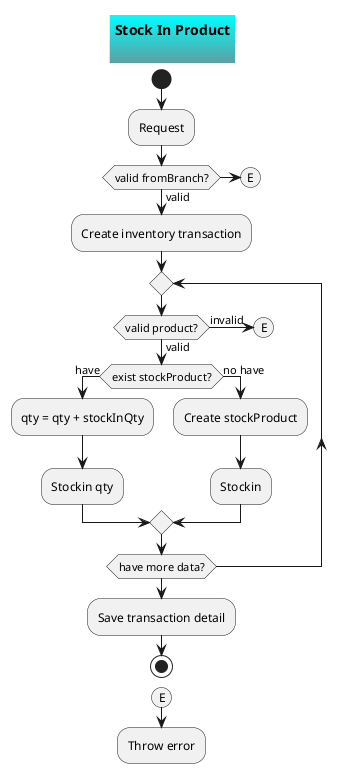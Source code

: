 @startuml
skinparam titleBackgroundColor Aqua-CadetBlue
skinparam TitleFontSize 14
title **Stock In Product**\n

start
:Request;
if(valid fromBranch?) then(valid)
    :Create inventory transaction;
    repeat
        if(valid product?) then(valid)
            if(exist stockProduct?) then(have)
                :qty = qty + stockInQty;
                :Stockin qty;
            else(no have)
                :Create stockProduct;
                :Stockin;
            endif
        else(invalid)
            (E)
            detach
        endif
    repeat while(have more data?)
    :Save transaction detail;
else 
    (E)
    detach
endif
stop

(E)
:Throw error;

@enduml